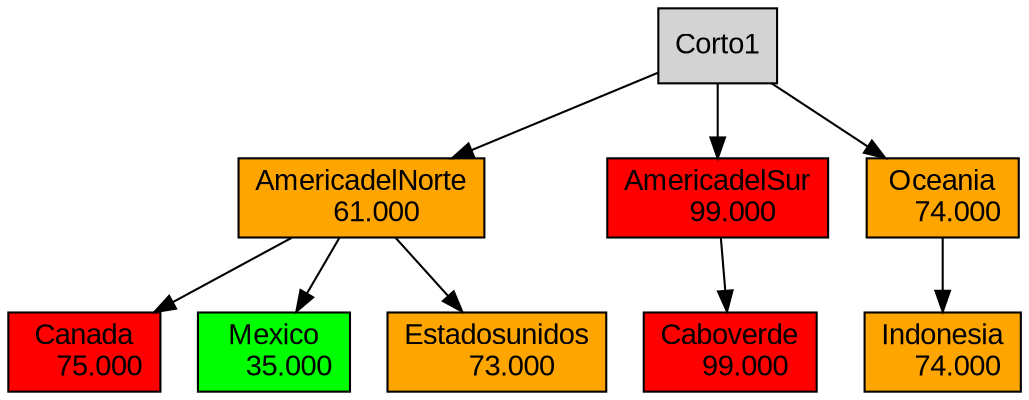 digraph G {
node [shape=box, style=filled, fontname="Arial"];
AmericadelNorte [label="AmericadelNorte\n    61.000" , fillcolor=orange    ];
"Corto1"  -> AmericadelNorte
Canada [label="Canada\n    75.000" , fillcolor=red       ];
AmericadelNorte -> Canada
Mexico [label="Mexico\n    35.000" , fillcolor=green     ];
AmericadelNorte -> Mexico
Estadosunidos [label="Estadosunidos\n    73.000" , fillcolor=orange    ];
AmericadelNorte -> Estadosunidos
AmericadelSur [label="AmericadelSur\n    99.000" , fillcolor=red       ];
"Corto1"  -> AmericadelSur
Caboverde [label="Caboverde\n    99.000" , fillcolor=red       ];
AmericadelSur -> Caboverde
Oceania [label="Oceania\n    74.000" , fillcolor=orange    ];
"Corto1"  -> Oceania
Indonesia [label="Indonesia\n    74.000" , fillcolor=orange    ];
Oceania -> Indonesia
}

